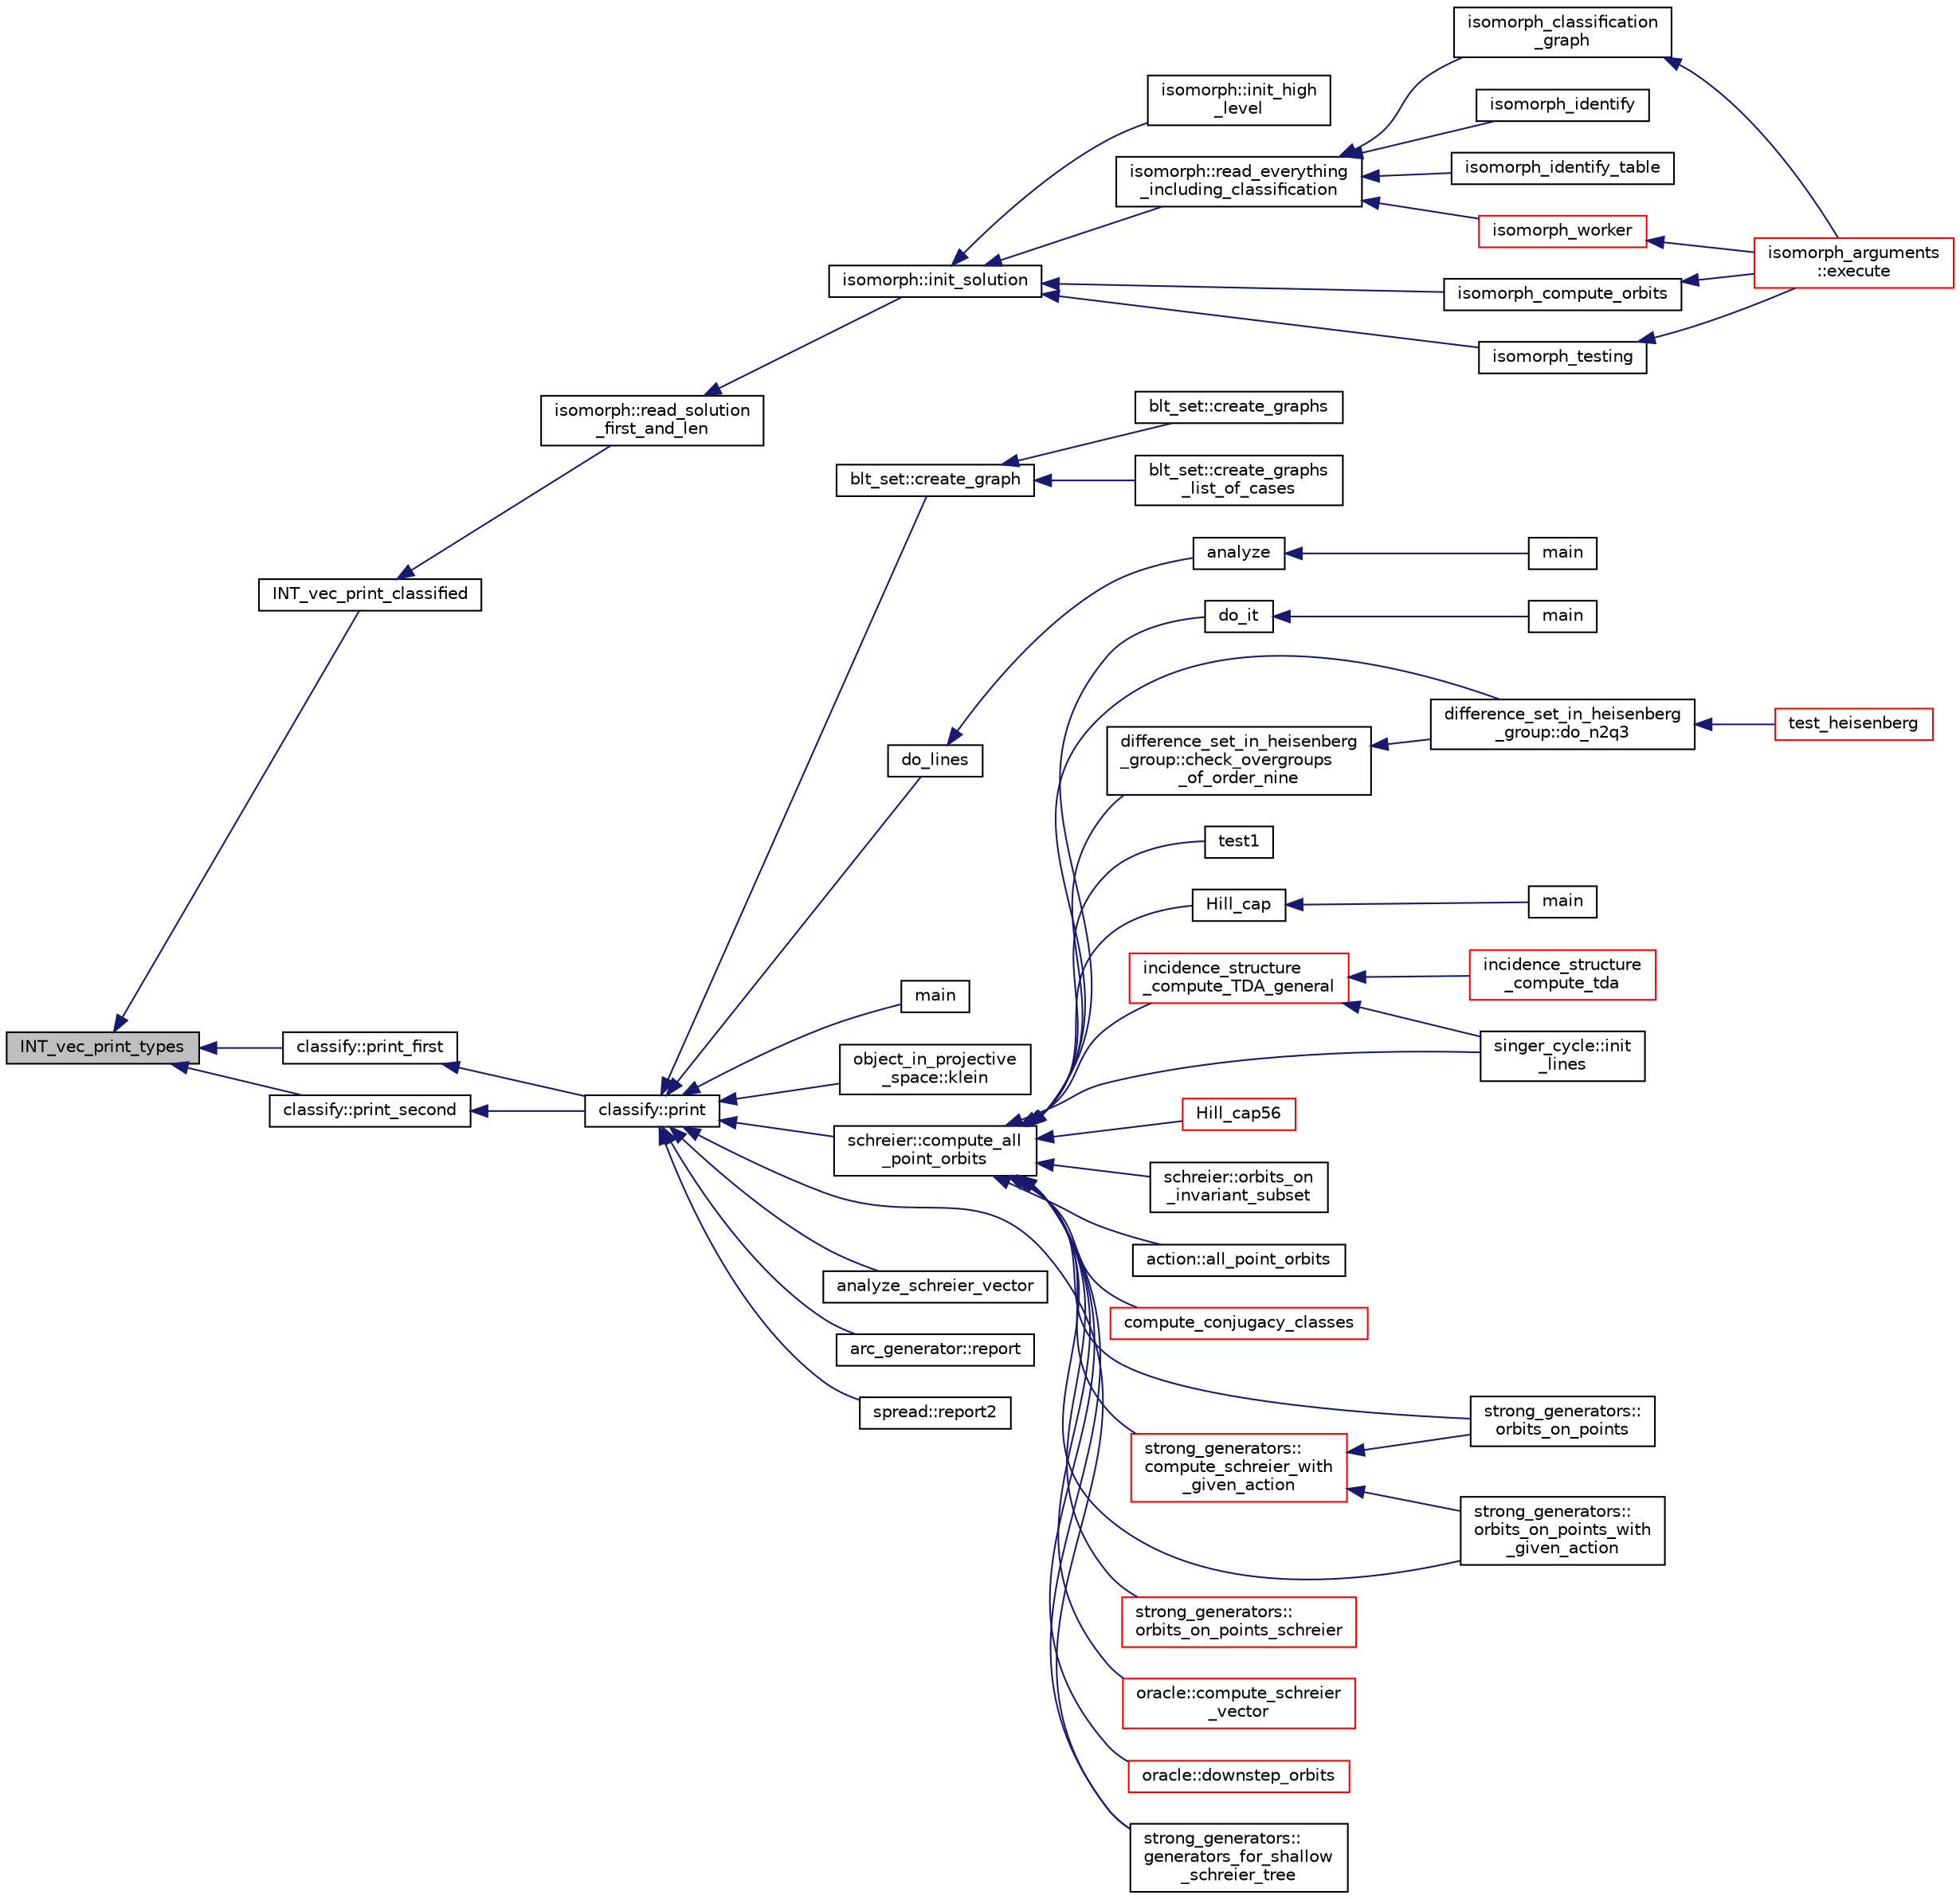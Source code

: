 digraph "INT_vec_print_types"
{
  edge [fontname="Helvetica",fontsize="10",labelfontname="Helvetica",labelfontsize="10"];
  node [fontname="Helvetica",fontsize="10",shape=record];
  rankdir="LR";
  Node5723 [label="INT_vec_print_types",height=0.2,width=0.4,color="black", fillcolor="grey75", style="filled", fontcolor="black"];
  Node5723 -> Node5724 [dir="back",color="midnightblue",fontsize="10",style="solid",fontname="Helvetica"];
  Node5724 [label="INT_vec_print_classified",height=0.2,width=0.4,color="black", fillcolor="white", style="filled",URL="$d4/dd7/sorting_8_c.html#a611d0260b154d48ecbc38ed869925ba8"];
  Node5724 -> Node5725 [dir="back",color="midnightblue",fontsize="10",style="solid",fontname="Helvetica"];
  Node5725 [label="isomorph::read_solution\l_first_and_len",height=0.2,width=0.4,color="black", fillcolor="white", style="filled",URL="$d3/d5f/classisomorph.html#affd1e7546f0caf49aac43df1cff96485"];
  Node5725 -> Node5726 [dir="back",color="midnightblue",fontsize="10",style="solid",fontname="Helvetica"];
  Node5726 [label="isomorph::init_solution",height=0.2,width=0.4,color="black", fillcolor="white", style="filled",URL="$d3/d5f/classisomorph.html#ac3c171a595b93a33ac8a9e5d2d7b6eab"];
  Node5726 -> Node5727 [dir="back",color="midnightblue",fontsize="10",style="solid",fontname="Helvetica"];
  Node5727 [label="isomorph::init_high\l_level",height=0.2,width=0.4,color="black", fillcolor="white", style="filled",URL="$d3/d5f/classisomorph.html#a5cee5468cc8cc68eac1f6131faedfab2"];
  Node5726 -> Node5728 [dir="back",color="midnightblue",fontsize="10",style="solid",fontname="Helvetica"];
  Node5728 [label="isomorph::read_everything\l_including_classification",height=0.2,width=0.4,color="black", fillcolor="white", style="filled",URL="$d3/d5f/classisomorph.html#aa6a56e4522d3133a6ea65c9ac6de3924"];
  Node5728 -> Node5729 [dir="back",color="midnightblue",fontsize="10",style="solid",fontname="Helvetica"];
  Node5729 [label="isomorph_classification\l_graph",height=0.2,width=0.4,color="black", fillcolor="white", style="filled",URL="$d4/d7e/isomorph__global_8_c.html#a027e803e6cab7af4c400a71663bf4715"];
  Node5729 -> Node5730 [dir="back",color="midnightblue",fontsize="10",style="solid",fontname="Helvetica"];
  Node5730 [label="isomorph_arguments\l::execute",height=0.2,width=0.4,color="red", fillcolor="white", style="filled",URL="$d5/de4/classisomorph__arguments.html#aa85e472d14906abdd5672dc66027583e"];
  Node5728 -> Node5733 [dir="back",color="midnightblue",fontsize="10",style="solid",fontname="Helvetica"];
  Node5733 [label="isomorph_identify",height=0.2,width=0.4,color="black", fillcolor="white", style="filled",URL="$d4/d7e/isomorph__global_8_c.html#aa0fe57c73d5668eee10a6022ada7f6a3"];
  Node5728 -> Node5734 [dir="back",color="midnightblue",fontsize="10",style="solid",fontname="Helvetica"];
  Node5734 [label="isomorph_identify_table",height=0.2,width=0.4,color="black", fillcolor="white", style="filled",URL="$d4/d7e/isomorph__global_8_c.html#a9fd19ea945561cf2a6bb5c72dd4b1cb2"];
  Node5728 -> Node5735 [dir="back",color="midnightblue",fontsize="10",style="solid",fontname="Helvetica"];
  Node5735 [label="isomorph_worker",height=0.2,width=0.4,color="red", fillcolor="white", style="filled",URL="$d4/d7e/isomorph__global_8_c.html#ace3bb6ec719b02a35534309d4d3fe99a"];
  Node5735 -> Node5730 [dir="back",color="midnightblue",fontsize="10",style="solid",fontname="Helvetica"];
  Node5726 -> Node5737 [dir="back",color="midnightblue",fontsize="10",style="solid",fontname="Helvetica"];
  Node5737 [label="isomorph_compute_orbits",height=0.2,width=0.4,color="black", fillcolor="white", style="filled",URL="$d4/d7e/isomorph__global_8_c.html#a592f3efd31146c0802f59837055f904f"];
  Node5737 -> Node5730 [dir="back",color="midnightblue",fontsize="10",style="solid",fontname="Helvetica"];
  Node5726 -> Node5738 [dir="back",color="midnightblue",fontsize="10",style="solid",fontname="Helvetica"];
  Node5738 [label="isomorph_testing",height=0.2,width=0.4,color="black", fillcolor="white", style="filled",URL="$d4/d7e/isomorph__global_8_c.html#a5a73cbe9f89c4727f086482ee2d238f9"];
  Node5738 -> Node5730 [dir="back",color="midnightblue",fontsize="10",style="solid",fontname="Helvetica"];
  Node5723 -> Node5739 [dir="back",color="midnightblue",fontsize="10",style="solid",fontname="Helvetica"];
  Node5739 [label="classify::print_first",height=0.2,width=0.4,color="black", fillcolor="white", style="filled",URL="$d9/d43/classclassify.html#aaedd26ac3ddbd0099743eb4b47a8949e"];
  Node5739 -> Node5740 [dir="back",color="midnightblue",fontsize="10",style="solid",fontname="Helvetica"];
  Node5740 [label="classify::print",height=0.2,width=0.4,color="black", fillcolor="white", style="filled",URL="$d9/d43/classclassify.html#a56d1941250d46f68a41566aac4331bc1"];
  Node5740 -> Node5741 [dir="back",color="midnightblue",fontsize="10",style="solid",fontname="Helvetica"];
  Node5741 [label="blt_set::create_graph",height=0.2,width=0.4,color="black", fillcolor="white", style="filled",URL="$d1/d3d/classblt__set.html#ae92249ece99ffbc92e93e49cd5d5dccf"];
  Node5741 -> Node5742 [dir="back",color="midnightblue",fontsize="10",style="solid",fontname="Helvetica"];
  Node5742 [label="blt_set::create_graphs",height=0.2,width=0.4,color="black", fillcolor="white", style="filled",URL="$d1/d3d/classblt__set.html#a3f1d4a8ed15875c47b327949f26a4533"];
  Node5741 -> Node5743 [dir="back",color="midnightblue",fontsize="10",style="solid",fontname="Helvetica"];
  Node5743 [label="blt_set::create_graphs\l_list_of_cases",height=0.2,width=0.4,color="black", fillcolor="white", style="filled",URL="$d1/d3d/classblt__set.html#a91ad531d4154bd887182dbd6121476f3"];
  Node5740 -> Node5744 [dir="back",color="midnightblue",fontsize="10",style="solid",fontname="Helvetica"];
  Node5744 [label="do_lines",height=0.2,width=0.4,color="black", fillcolor="white", style="filled",URL="$da/d90/analyze_8_c.html#a8a0ad1642efe3759982b81e0fa63f035"];
  Node5744 -> Node5745 [dir="back",color="midnightblue",fontsize="10",style="solid",fontname="Helvetica"];
  Node5745 [label="analyze",height=0.2,width=0.4,color="black", fillcolor="white", style="filled",URL="$da/d90/analyze_8_c.html#aa0c05ca3fc5b1b83451c5a4928234f5e"];
  Node5745 -> Node5746 [dir="back",color="midnightblue",fontsize="10",style="solid",fontname="Helvetica"];
  Node5746 [label="main",height=0.2,width=0.4,color="black", fillcolor="white", style="filled",URL="$da/d90/analyze_8_c.html#a3c04138a5bfe5d72780bb7e82a18e627"];
  Node5740 -> Node5747 [dir="back",color="midnightblue",fontsize="10",style="solid",fontname="Helvetica"];
  Node5747 [label="main",height=0.2,width=0.4,color="black", fillcolor="white", style="filled",URL="$df/da4/distribution_8_c.html#a3c04138a5bfe5d72780bb7e82a18e627"];
  Node5740 -> Node5748 [dir="back",color="midnightblue",fontsize="10",style="solid",fontname="Helvetica"];
  Node5748 [label="object_in_projective\l_space::klein",height=0.2,width=0.4,color="black", fillcolor="white", style="filled",URL="$d7/d08/classobject__in__projective__space.html#a5b8beb58d83a6c274b2b8bd2c4e176c1"];
  Node5740 -> Node5749 [dir="back",color="midnightblue",fontsize="10",style="solid",fontname="Helvetica"];
  Node5749 [label="schreier::compute_all\l_point_orbits",height=0.2,width=0.4,color="black", fillcolor="white", style="filled",URL="$d3/dd6/classschreier.html#a1deec048f51f380bc3476d4cd4d95e94"];
  Node5749 -> Node5750 [dir="back",color="midnightblue",fontsize="10",style="solid",fontname="Helvetica"];
  Node5750 [label="do_it",height=0.2,width=0.4,color="black", fillcolor="white", style="filled",URL="$da/da3/burnside_8_c.html#a6a1ed4d46bdb13e56112f47f0565c25b"];
  Node5750 -> Node5751 [dir="back",color="midnightblue",fontsize="10",style="solid",fontname="Helvetica"];
  Node5751 [label="main",height=0.2,width=0.4,color="black", fillcolor="white", style="filled",URL="$da/da3/burnside_8_c.html#a3c04138a5bfe5d72780bb7e82a18e627"];
  Node5749 -> Node5752 [dir="back",color="midnightblue",fontsize="10",style="solid",fontname="Helvetica"];
  Node5752 [label="difference_set_in_heisenberg\l_group::do_n2q3",height=0.2,width=0.4,color="black", fillcolor="white", style="filled",URL="$de/d8a/classdifference__set__in__heisenberg__group.html#aca82ff116dd5d17cfbb311e809b6d023"];
  Node5752 -> Node5753 [dir="back",color="midnightblue",fontsize="10",style="solid",fontname="Helvetica"];
  Node5753 [label="test_heisenberg",height=0.2,width=0.4,color="red", fillcolor="white", style="filled",URL="$d7/db9/tao_8_c.html#a87d0c5c3b1f228ddbc4f326d3b662c24"];
  Node5749 -> Node5755 [dir="back",color="midnightblue",fontsize="10",style="solid",fontname="Helvetica"];
  Node5755 [label="difference_set_in_heisenberg\l_group::check_overgroups\l_of_order_nine",height=0.2,width=0.4,color="black", fillcolor="white", style="filled",URL="$de/d8a/classdifference__set__in__heisenberg__group.html#af7075193cf272d5b63356e21ec1ab8a8"];
  Node5755 -> Node5752 [dir="back",color="midnightblue",fontsize="10",style="solid",fontname="Helvetica"];
  Node5749 -> Node5756 [dir="back",color="midnightblue",fontsize="10",style="solid",fontname="Helvetica"];
  Node5756 [label="test1",height=0.2,width=0.4,color="black", fillcolor="white", style="filled",URL="$d9/db0/factor__space_8_c.html#ae2a201e46836d85cb2c5579a837b641a"];
  Node5749 -> Node5757 [dir="back",color="midnightblue",fontsize="10",style="solid",fontname="Helvetica"];
  Node5757 [label="Hill_cap",height=0.2,width=0.4,color="black", fillcolor="white", style="filled",URL="$da/d28/hill_8_c.html#a7c2543fe497e681d4b492b16ea7f933e"];
  Node5757 -> Node5758 [dir="back",color="midnightblue",fontsize="10",style="solid",fontname="Helvetica"];
  Node5758 [label="main",height=0.2,width=0.4,color="black", fillcolor="white", style="filled",URL="$da/d28/hill_8_c.html#a217dbf8b442f20279ea00b898af96f52"];
  Node5749 -> Node5759 [dir="back",color="midnightblue",fontsize="10",style="solid",fontname="Helvetica"];
  Node5759 [label="incidence_structure\l_compute_TDA_general",height=0.2,width=0.4,color="red", fillcolor="white", style="filled",URL="$df/d74/tl__geometry_8h.html#a21ab759f6e646f3fe703c17f39361448"];
  Node5759 -> Node5760 [dir="back",color="midnightblue",fontsize="10",style="solid",fontname="Helvetica"];
  Node5760 [label="incidence_structure\l_compute_tda",height=0.2,width=0.4,color="red", fillcolor="white", style="filled",URL="$df/d74/tl__geometry_8h.html#ab3a7584f120bbaf752a5bd831d3ebf72"];
  Node5759 -> Node5762 [dir="back",color="midnightblue",fontsize="10",style="solid",fontname="Helvetica"];
  Node5762 [label="singer_cycle::init\l_lines",height=0.2,width=0.4,color="black", fillcolor="white", style="filled",URL="$d8/d13/classsinger__cycle.html#a817cbf613596d5db2cf5e926db8fa328"];
  Node5749 -> Node5764 [dir="back",color="midnightblue",fontsize="10",style="solid",fontname="Helvetica"];
  Node5764 [label="Hill_cap56",height=0.2,width=0.4,color="red", fillcolor="white", style="filled",URL="$df/d74/tl__geometry_8h.html#ad7fc0ff2bf8455ab25e170c6930047a6"];
  Node5749 -> Node5766 [dir="back",color="midnightblue",fontsize="10",style="solid",fontname="Helvetica"];
  Node5766 [label="schreier::orbits_on\l_invariant_subset",height=0.2,width=0.4,color="black", fillcolor="white", style="filled",URL="$d3/dd6/classschreier.html#a852787d7b3448fd7c05b481b9ee95bdc"];
  Node5749 -> Node5767 [dir="back",color="midnightblue",fontsize="10",style="solid",fontname="Helvetica"];
  Node5767 [label="action::all_point_orbits",height=0.2,width=0.4,color="black", fillcolor="white", style="filled",URL="$d2/d86/classaction.html#a69c5d635fef1124cf0a1b4cd5e879262"];
  Node5749 -> Node5768 [dir="back",color="midnightblue",fontsize="10",style="solid",fontname="Helvetica"];
  Node5768 [label="compute_conjugacy_classes",height=0.2,width=0.4,color="red", fillcolor="white", style="filled",URL="$dc/dd4/group__actions_8h.html#a3a3f311d8e19e481707b3e54dbb35066"];
  Node5749 -> Node5773 [dir="back",color="midnightblue",fontsize="10",style="solid",fontname="Helvetica"];
  Node5773 [label="strong_generators::\lcompute_schreier_with\l_given_action",height=0.2,width=0.4,color="red", fillcolor="white", style="filled",URL="$dc/d09/classstrong__generators.html#a4124e0060db9e45c8f698c9fab00d946"];
  Node5773 -> Node5774 [dir="back",color="midnightblue",fontsize="10",style="solid",fontname="Helvetica"];
  Node5774 [label="strong_generators::\lorbits_on_points",height=0.2,width=0.4,color="black", fillcolor="white", style="filled",URL="$dc/d09/classstrong__generators.html#a0db41e5d931067f14ae1066e89988fba"];
  Node5773 -> Node5775 [dir="back",color="midnightblue",fontsize="10",style="solid",fontname="Helvetica"];
  Node5775 [label="strong_generators::\lorbits_on_points_with\l_given_action",height=0.2,width=0.4,color="black", fillcolor="white", style="filled",URL="$dc/d09/classstrong__generators.html#ab903661b1847f798b7833035f2d2950c"];
  Node5749 -> Node5774 [dir="back",color="midnightblue",fontsize="10",style="solid",fontname="Helvetica"];
  Node5749 -> Node5775 [dir="back",color="midnightblue",fontsize="10",style="solid",fontname="Helvetica"];
  Node5749 -> Node5791 [dir="back",color="midnightblue",fontsize="10",style="solid",fontname="Helvetica"];
  Node5791 [label="strong_generators::\lorbits_on_points_schreier",height=0.2,width=0.4,color="red", fillcolor="white", style="filled",URL="$dc/d09/classstrong__generators.html#adf3f35989ff7ac9fdbcf0a4e241eef9f"];
  Node5749 -> Node5825 [dir="back",color="midnightblue",fontsize="10",style="solid",fontname="Helvetica"];
  Node5825 [label="strong_generators::\lgenerators_for_shallow\l_schreier_tree",height=0.2,width=0.4,color="black", fillcolor="white", style="filled",URL="$dc/d09/classstrong__generators.html#a5d093b23261ef710325614ad5c497dbc"];
  Node5749 -> Node5826 [dir="back",color="midnightblue",fontsize="10",style="solid",fontname="Helvetica"];
  Node5826 [label="oracle::compute_schreier\l_vector",height=0.2,width=0.4,color="red", fillcolor="white", style="filled",URL="$d7/da7/classoracle.html#a1ba7d398b51ed70f89b5ea54adb7b089"];
  Node5749 -> Node5870 [dir="back",color="midnightblue",fontsize="10",style="solid",fontname="Helvetica"];
  Node5870 [label="oracle::downstep_orbits",height=0.2,width=0.4,color="red", fillcolor="white", style="filled",URL="$d7/da7/classoracle.html#a65ea623f3a7b2e3dba4e29638207bc53"];
  Node5749 -> Node5762 [dir="back",color="midnightblue",fontsize="10",style="solid",fontname="Helvetica"];
  Node5740 -> Node5876 [dir="back",color="midnightblue",fontsize="10",style="solid",fontname="Helvetica"];
  Node5876 [label="analyze_schreier_vector",height=0.2,width=0.4,color="black", fillcolor="white", style="filled",URL="$d9/d7a/schreier__vector_8_c.html#a6997cb994dece4aaa410f5da7867eba9"];
  Node5740 -> Node5825 [dir="back",color="midnightblue",fontsize="10",style="solid",fontname="Helvetica"];
  Node5740 -> Node5877 [dir="back",color="midnightblue",fontsize="10",style="solid",fontname="Helvetica"];
  Node5877 [label="arc_generator::report",height=0.2,width=0.4,color="black", fillcolor="white", style="filled",URL="$d4/d21/classarc__generator.html#a650f715bb3eec8fd1057e07e5b384f9a"];
  Node5740 -> Node5878 [dir="back",color="midnightblue",fontsize="10",style="solid",fontname="Helvetica"];
  Node5878 [label="spread::report2",height=0.2,width=0.4,color="black", fillcolor="white", style="filled",URL="$da/dc1/classspread.html#a543a79e4e7306af291584f53dacbfdd8"];
  Node5723 -> Node5879 [dir="back",color="midnightblue",fontsize="10",style="solid",fontname="Helvetica"];
  Node5879 [label="classify::print_second",height=0.2,width=0.4,color="black", fillcolor="white", style="filled",URL="$d9/d43/classclassify.html#aec34d8d2847195bb8439d726211fee00"];
  Node5879 -> Node5740 [dir="back",color="midnightblue",fontsize="10",style="solid",fontname="Helvetica"];
}
